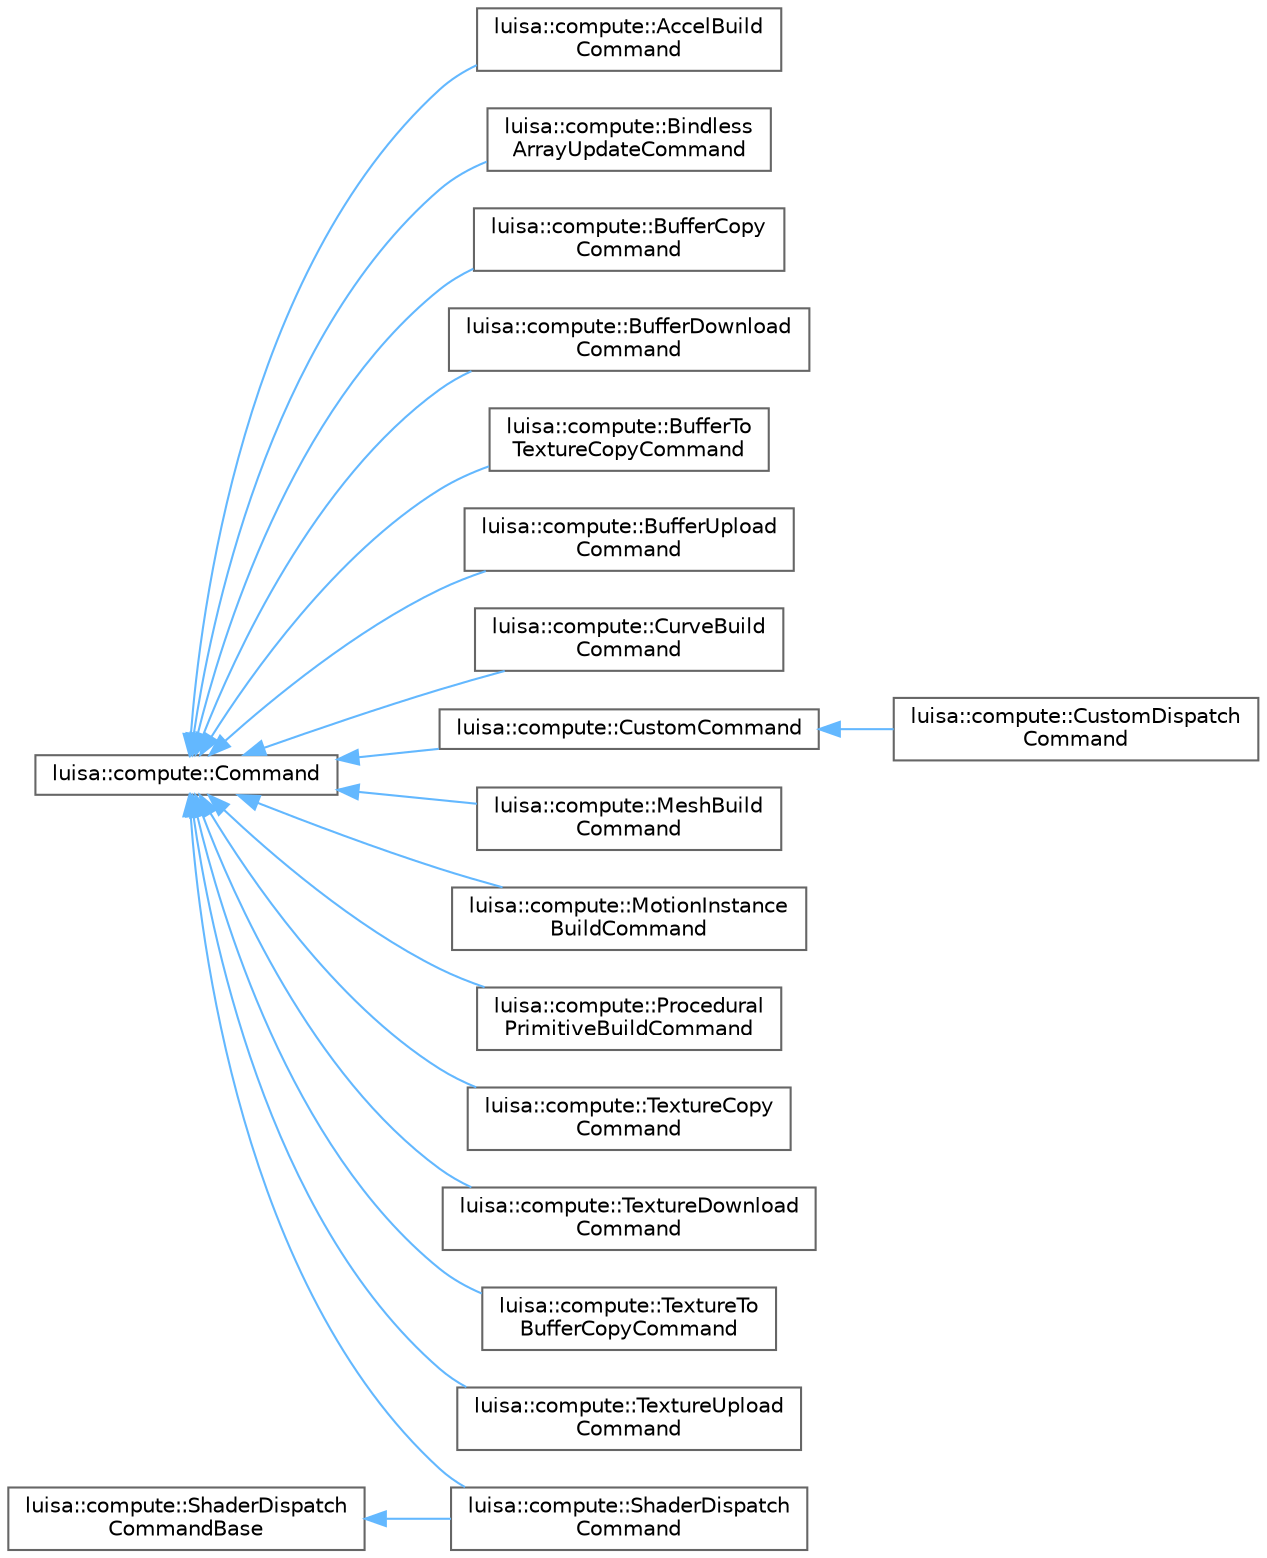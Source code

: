 digraph "类继承关系图"
{
 // LATEX_PDF_SIZE
  bgcolor="transparent";
  edge [fontname=Helvetica,fontsize=10,labelfontname=Helvetica,labelfontsize=10];
  node [fontname=Helvetica,fontsize=10,shape=box,height=0.2,width=0.4];
  rankdir="LR";
  Node0 [id="Node000000",label="luisa::compute::Command",height=0.2,width=0.4,color="grey40", fillcolor="white", style="filled",URL="$classluisa_1_1compute_1_1_command.html",tooltip=" "];
  Node0 -> Node1 [id="edge1115_Node000000_Node000001",dir="back",color="steelblue1",style="solid",tooltip=" "];
  Node1 [id="Node000001",label="luisa::compute::AccelBuild\lCommand",height=0.2,width=0.4,color="grey40", fillcolor="white", style="filled",URL="$classluisa_1_1compute_1_1_accel_build_command.html",tooltip=" "];
  Node0 -> Node2 [id="edge1116_Node000000_Node000002",dir="back",color="steelblue1",style="solid",tooltip=" "];
  Node2 [id="Node000002",label="luisa::compute::Bindless\lArrayUpdateCommand",height=0.2,width=0.4,color="grey40", fillcolor="white", style="filled",URL="$classluisa_1_1compute_1_1_bindless_array_update_command.html",tooltip=" "];
  Node0 -> Node3 [id="edge1117_Node000000_Node000003",dir="back",color="steelblue1",style="solid",tooltip=" "];
  Node3 [id="Node000003",label="luisa::compute::BufferCopy\lCommand",height=0.2,width=0.4,color="grey40", fillcolor="white", style="filled",URL="$classluisa_1_1compute_1_1_buffer_copy_command.html",tooltip=" "];
  Node0 -> Node4 [id="edge1118_Node000000_Node000004",dir="back",color="steelblue1",style="solid",tooltip=" "];
  Node4 [id="Node000004",label="luisa::compute::BufferDownload\lCommand",height=0.2,width=0.4,color="grey40", fillcolor="white", style="filled",URL="$classluisa_1_1compute_1_1_buffer_download_command.html",tooltip=" "];
  Node0 -> Node5 [id="edge1119_Node000000_Node000005",dir="back",color="steelblue1",style="solid",tooltip=" "];
  Node5 [id="Node000005",label="luisa::compute::BufferTo\lTextureCopyCommand",height=0.2,width=0.4,color="grey40", fillcolor="white", style="filled",URL="$classluisa_1_1compute_1_1_buffer_to_texture_copy_command.html",tooltip=" "];
  Node0 -> Node6 [id="edge1120_Node000000_Node000006",dir="back",color="steelblue1",style="solid",tooltip=" "];
  Node6 [id="Node000006",label="luisa::compute::BufferUpload\lCommand",height=0.2,width=0.4,color="grey40", fillcolor="white", style="filled",URL="$classluisa_1_1compute_1_1_buffer_upload_command.html",tooltip=" "];
  Node0 -> Node7 [id="edge1121_Node000000_Node000007",dir="back",color="steelblue1",style="solid",tooltip=" "];
  Node7 [id="Node000007",label="luisa::compute::CurveBuild\lCommand",height=0.2,width=0.4,color="grey40", fillcolor="white", style="filled",URL="$classluisa_1_1compute_1_1_curve_build_command.html",tooltip=" "];
  Node0 -> Node8 [id="edge1122_Node000000_Node000008",dir="back",color="steelblue1",style="solid",tooltip=" "];
  Node8 [id="Node000008",label="luisa::compute::CustomCommand",height=0.2,width=0.4,color="grey40", fillcolor="white", style="filled",URL="$classluisa_1_1compute_1_1_custom_command.html",tooltip=" "];
  Node8 -> Node9 [id="edge1123_Node000008_Node000009",dir="back",color="steelblue1",style="solid",tooltip=" "];
  Node9 [id="Node000009",label="luisa::compute::CustomDispatch\lCommand",height=0.2,width=0.4,color="grey40", fillcolor="white", style="filled",URL="$classluisa_1_1compute_1_1_custom_dispatch_command.html",tooltip=" "];
  Node0 -> Node10 [id="edge1124_Node000000_Node000010",dir="back",color="steelblue1",style="solid",tooltip=" "];
  Node10 [id="Node000010",label="luisa::compute::MeshBuild\lCommand",height=0.2,width=0.4,color="grey40", fillcolor="white", style="filled",URL="$classluisa_1_1compute_1_1_mesh_build_command.html",tooltip=" "];
  Node0 -> Node11 [id="edge1125_Node000000_Node000011",dir="back",color="steelblue1",style="solid",tooltip=" "];
  Node11 [id="Node000011",label="luisa::compute::MotionInstance\lBuildCommand",height=0.2,width=0.4,color="grey40", fillcolor="white", style="filled",URL="$classluisa_1_1compute_1_1_motion_instance_build_command.html",tooltip=" "];
  Node0 -> Node12 [id="edge1126_Node000000_Node000012",dir="back",color="steelblue1",style="solid",tooltip=" "];
  Node12 [id="Node000012",label="luisa::compute::Procedural\lPrimitiveBuildCommand",height=0.2,width=0.4,color="grey40", fillcolor="white", style="filled",URL="$classluisa_1_1compute_1_1_procedural_primitive_build_command.html",tooltip=" "];
  Node0 -> Node13 [id="edge1127_Node000000_Node000013",dir="back",color="steelblue1",style="solid",tooltip=" "];
  Node13 [id="Node000013",label="luisa::compute::ShaderDispatch\lCommand",height=0.2,width=0.4,color="grey40", fillcolor="white", style="filled",URL="$classluisa_1_1compute_1_1_shader_dispatch_command.html",tooltip=" "];
  Node0 -> Node15 [id="edge1128_Node000000_Node000015",dir="back",color="steelblue1",style="solid",tooltip=" "];
  Node15 [id="Node000015",label="luisa::compute::TextureCopy\lCommand",height=0.2,width=0.4,color="grey40", fillcolor="white", style="filled",URL="$classluisa_1_1compute_1_1_texture_copy_command.html",tooltip=" "];
  Node0 -> Node16 [id="edge1129_Node000000_Node000016",dir="back",color="steelblue1",style="solid",tooltip=" "];
  Node16 [id="Node000016",label="luisa::compute::TextureDownload\lCommand",height=0.2,width=0.4,color="grey40", fillcolor="white", style="filled",URL="$classluisa_1_1compute_1_1_texture_download_command.html",tooltip=" "];
  Node0 -> Node17 [id="edge1130_Node000000_Node000017",dir="back",color="steelblue1",style="solid",tooltip=" "];
  Node17 [id="Node000017",label="luisa::compute::TextureTo\lBufferCopyCommand",height=0.2,width=0.4,color="grey40", fillcolor="white", style="filled",URL="$classluisa_1_1compute_1_1_texture_to_buffer_copy_command.html",tooltip=" "];
  Node0 -> Node18 [id="edge1131_Node000000_Node000018",dir="back",color="steelblue1",style="solid",tooltip=" "];
  Node18 [id="Node000018",label="luisa::compute::TextureUpload\lCommand",height=0.2,width=0.4,color="grey40", fillcolor="white", style="filled",URL="$classluisa_1_1compute_1_1_texture_upload_command.html",tooltip=" "];
  Node14 [id="Node000014",label="luisa::compute::ShaderDispatch\lCommandBase",height=0.2,width=0.4,color="grey40", fillcolor="white", style="filled",URL="$classluisa_1_1compute_1_1_shader_dispatch_command_base.html",tooltip=" "];
  Node14 -> Node13 [id="edge1132_Node000014_Node000013",dir="back",color="steelblue1",style="solid",tooltip=" "];
}

